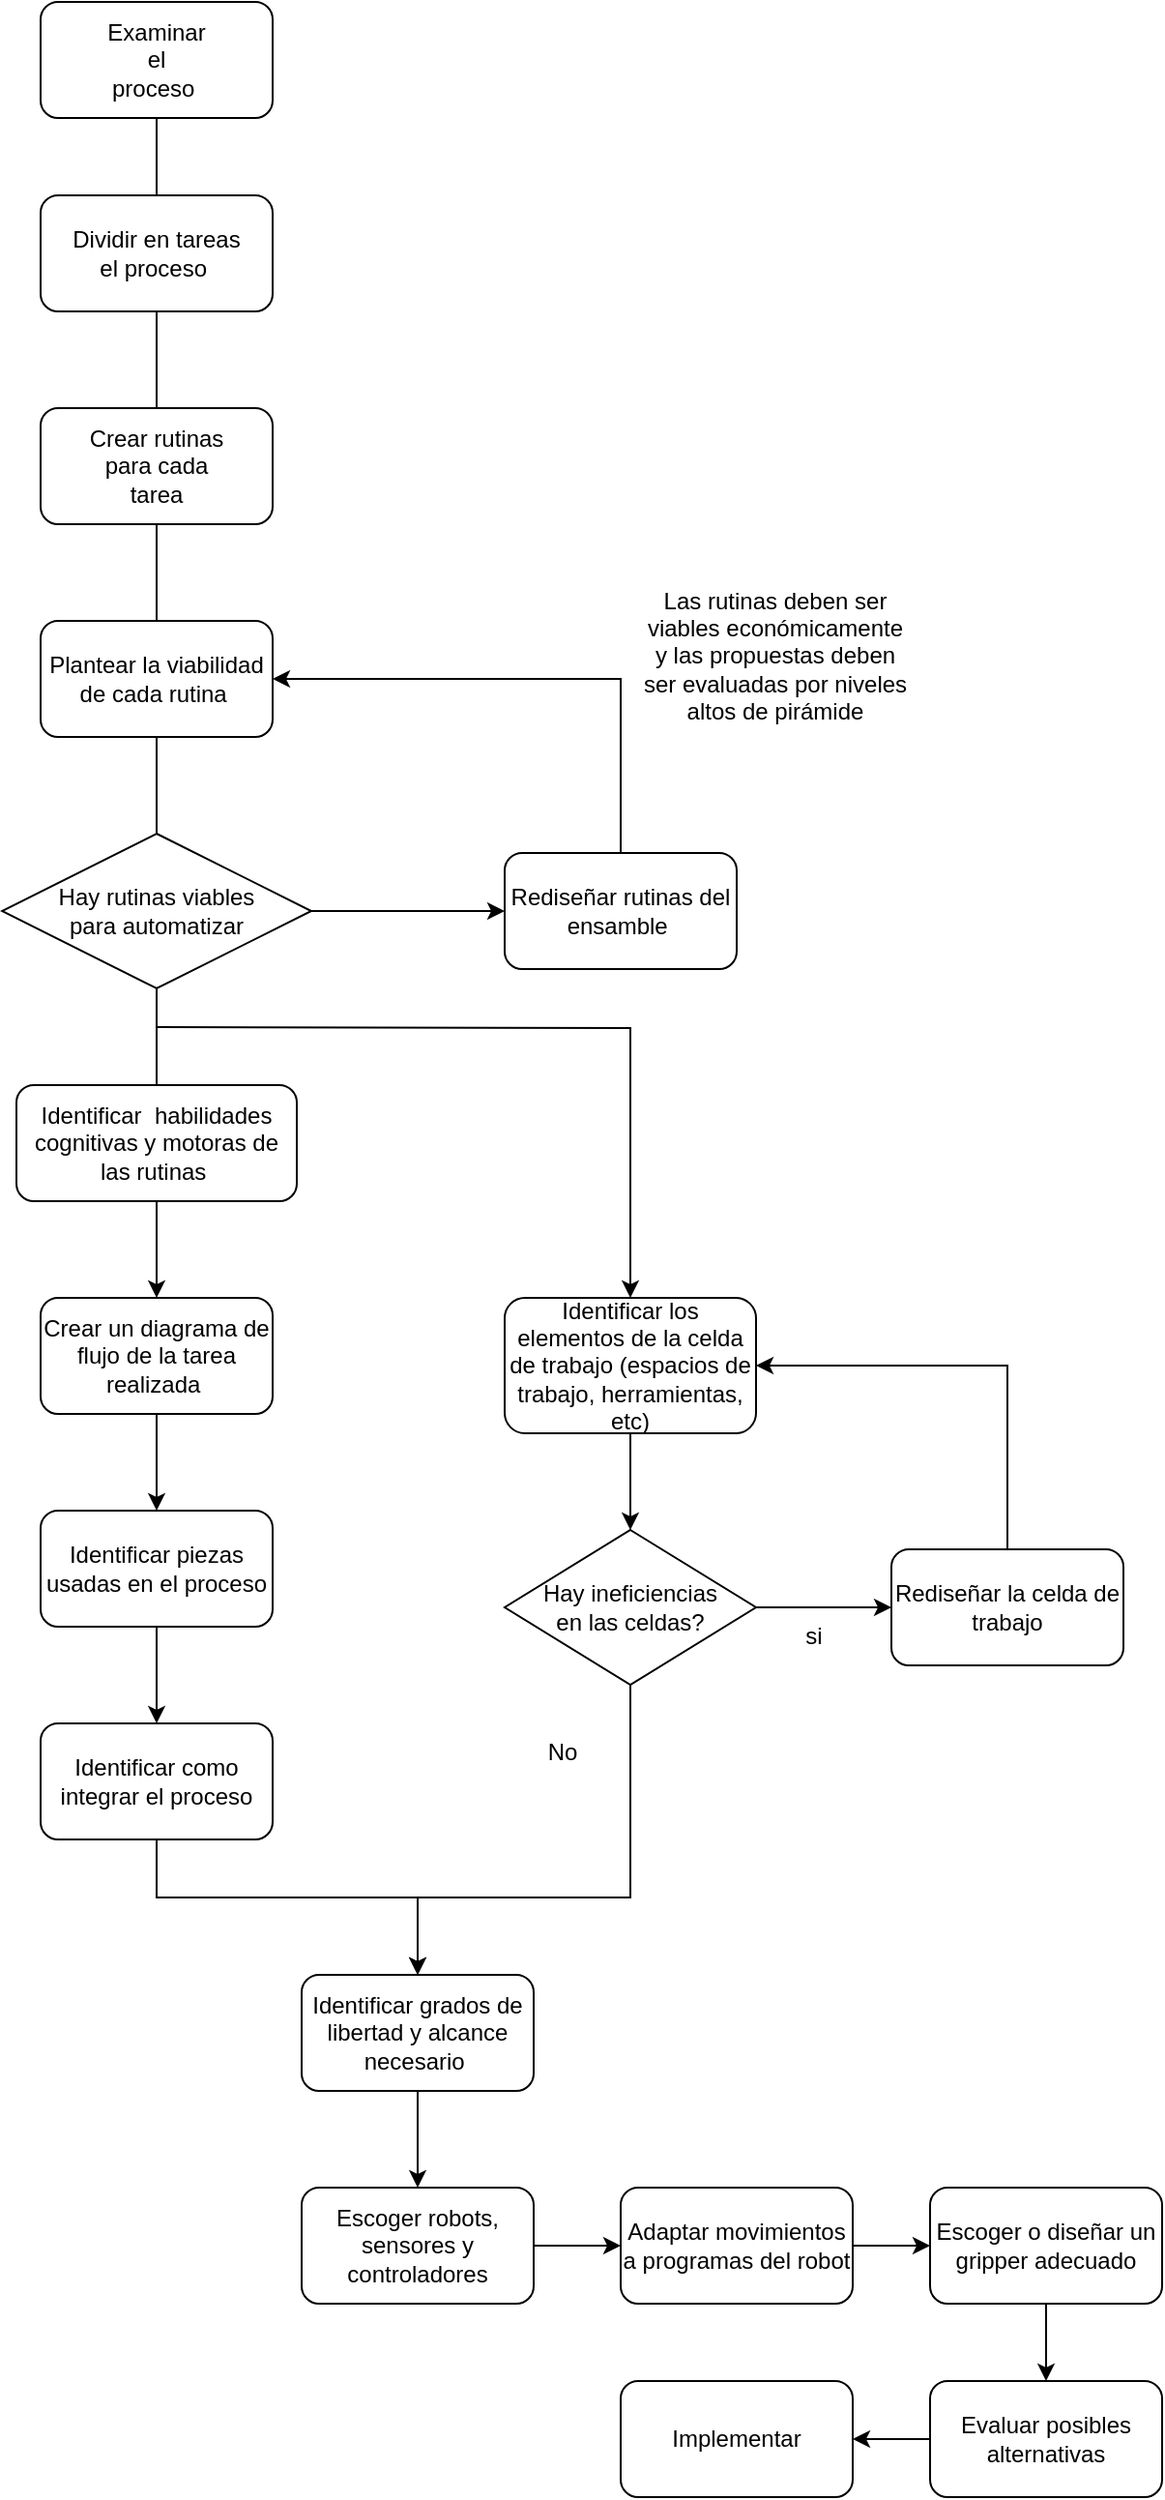 <mxfile version="26.0.11">
  <diagram name="Página-1" id="pbbyGfIUdUq83uEfK6JR">
    <mxGraphModel grid="1" page="1" gridSize="10" guides="1" tooltips="1" connect="1" arrows="1" fold="1" pageScale="1" pageWidth="3300" pageHeight="4681" math="0" shadow="0">
      <root>
        <mxCell id="0" />
        <mxCell id="1" parent="0" />
        <mxCell id="5PyOFVKAX4IqCxTro5Iq-21" value="" style="edgeStyle=orthogonalEdgeStyle;rounded=0;orthogonalLoop=1;jettySize=auto;html=1;" edge="1" parent="1" source="5PyOFVKAX4IqCxTro5Iq-1" target="5PyOFVKAX4IqCxTro5Iq-4">
          <mxGeometry relative="1" as="geometry" />
        </mxCell>
        <mxCell id="5PyOFVKAX4IqCxTro5Iq-1" value="" style="rounded=1;whiteSpace=wrap;html=1;" vertex="1" parent="1">
          <mxGeometry x="280" y="50" width="120" height="60" as="geometry" />
        </mxCell>
        <mxCell id="5PyOFVKAX4IqCxTro5Iq-2" value="Examinar el proceso&amp;nbsp;" style="text;html=1;align=center;verticalAlign=middle;whiteSpace=wrap;rounded=0;" vertex="1" parent="1">
          <mxGeometry x="310" y="65" width="60" height="30" as="geometry" />
        </mxCell>
        <mxCell id="5PyOFVKAX4IqCxTro5Iq-22" value="" style="edgeStyle=orthogonalEdgeStyle;rounded=0;orthogonalLoop=1;jettySize=auto;html=1;" edge="1" parent="1" source="5PyOFVKAX4IqCxTro5Iq-3" target="5PyOFVKAX4IqCxTro5Iq-6">
          <mxGeometry relative="1" as="geometry" />
        </mxCell>
        <mxCell id="5PyOFVKAX4IqCxTro5Iq-3" value="" style="rounded=1;whiteSpace=wrap;html=1;" vertex="1" parent="1">
          <mxGeometry x="280" y="150" width="120" height="60" as="geometry" />
        </mxCell>
        <mxCell id="5PyOFVKAX4IqCxTro5Iq-4" value="Dividir en tareas el proceso&amp;nbsp;" style="text;html=1;align=center;verticalAlign=middle;whiteSpace=wrap;rounded=0;" vertex="1" parent="1">
          <mxGeometry x="295" y="165" width="90" height="30" as="geometry" />
        </mxCell>
        <mxCell id="5PyOFVKAX4IqCxTro5Iq-23" value="" style="edgeStyle=orthogonalEdgeStyle;rounded=0;orthogonalLoop=1;jettySize=auto;html=1;" edge="1" parent="1" source="5PyOFVKAX4IqCxTro5Iq-5" target="5PyOFVKAX4IqCxTro5Iq-8">
          <mxGeometry relative="1" as="geometry" />
        </mxCell>
        <mxCell id="5PyOFVKAX4IqCxTro5Iq-5" value="" style="rounded=1;whiteSpace=wrap;html=1;" vertex="1" parent="1">
          <mxGeometry x="280" y="260" width="120" height="60" as="geometry" />
        </mxCell>
        <mxCell id="5PyOFVKAX4IqCxTro5Iq-6" value="Crear rutinas para cada tarea" style="text;html=1;align=center;verticalAlign=middle;whiteSpace=wrap;rounded=0;" vertex="1" parent="1">
          <mxGeometry x="300" y="275" width="80" height="30" as="geometry" />
        </mxCell>
        <mxCell id="5PyOFVKAX4IqCxTro5Iq-25" value="" style="edgeStyle=orthogonalEdgeStyle;rounded=0;orthogonalLoop=1;jettySize=auto;html=1;" edge="1" parent="1" source="5PyOFVKAX4IqCxTro5Iq-7" target="5PyOFVKAX4IqCxTro5Iq-10">
          <mxGeometry relative="1" as="geometry" />
        </mxCell>
        <mxCell id="5PyOFVKAX4IqCxTro5Iq-7" value="" style="rounded=1;whiteSpace=wrap;html=1;" vertex="1" parent="1">
          <mxGeometry x="280" y="370" width="120" height="60" as="geometry" />
        </mxCell>
        <mxCell id="5PyOFVKAX4IqCxTro5Iq-8" value="Plantear la viabilidad de cada rutina&amp;nbsp;" style="text;html=1;align=center;verticalAlign=middle;whiteSpace=wrap;rounded=0;" vertex="1" parent="1">
          <mxGeometry x="280" y="385" width="120" height="30" as="geometry" />
        </mxCell>
        <mxCell id="5PyOFVKAX4IqCxTro5Iq-26" value="" style="edgeStyle=orthogonalEdgeStyle;rounded=0;orthogonalLoop=1;jettySize=auto;html=1;" edge="1" parent="1" source="5PyOFVKAX4IqCxTro5Iq-9" target="5PyOFVKAX4IqCxTro5Iq-12">
          <mxGeometry relative="1" as="geometry" />
        </mxCell>
        <mxCell id="5PyOFVKAX4IqCxTro5Iq-28" style="edgeStyle=orthogonalEdgeStyle;rounded=0;orthogonalLoop=1;jettySize=auto;html=1;entryX=0;entryY=0.5;entryDx=0;entryDy=0;" edge="1" parent="1" source="5PyOFVKAX4IqCxTro5Iq-9" target="5PyOFVKAX4IqCxTro5Iq-19">
          <mxGeometry relative="1" as="geometry" />
        </mxCell>
        <mxCell id="5PyOFVKAX4IqCxTro5Iq-32" style="edgeStyle=orthogonalEdgeStyle;rounded=0;orthogonalLoop=1;jettySize=auto;html=1;entryX=0.5;entryY=0;entryDx=0;entryDy=0;" edge="1" parent="1" target="5PyOFVKAX4IqCxTro5Iq-31">
          <mxGeometry relative="1" as="geometry">
            <mxPoint x="340" y="580" as="sourcePoint" />
          </mxGeometry>
        </mxCell>
        <mxCell id="5PyOFVKAX4IqCxTro5Iq-9" value="" style="rhombus;whiteSpace=wrap;html=1;" vertex="1" parent="1">
          <mxGeometry x="260" y="480" width="160" height="80" as="geometry" />
        </mxCell>
        <mxCell id="5PyOFVKAX4IqCxTro5Iq-10" value="Hay rutinas viables para automatizar" style="text;html=1;align=center;verticalAlign=middle;whiteSpace=wrap;rounded=0;" vertex="1" parent="1">
          <mxGeometry x="280" y="505" width="120" height="30" as="geometry" />
        </mxCell>
        <mxCell id="5PyOFVKAX4IqCxTro5Iq-27" value="" style="edgeStyle=orthogonalEdgeStyle;rounded=0;orthogonalLoop=1;jettySize=auto;html=1;" edge="1" parent="1" source="5PyOFVKAX4IqCxTro5Iq-11" target="5PyOFVKAX4IqCxTro5Iq-16">
          <mxGeometry relative="1" as="geometry" />
        </mxCell>
        <mxCell id="5PyOFVKAX4IqCxTro5Iq-11" value="" style="rounded=1;whiteSpace=wrap;html=1;" vertex="1" parent="1">
          <mxGeometry x="267.5" y="610" width="145" height="60" as="geometry" />
        </mxCell>
        <mxCell id="5PyOFVKAX4IqCxTro5Iq-12" value="Identificar&amp;nbsp; habilidades cognitivas y motoras de las rutinas&amp;nbsp;" style="text;html=1;align=center;verticalAlign=middle;whiteSpace=wrap;rounded=0;" vertex="1" parent="1">
          <mxGeometry x="275" y="620" width="130" height="40" as="geometry" />
        </mxCell>
        <mxCell id="5PyOFVKAX4IqCxTro5Iq-35" style="edgeStyle=orthogonalEdgeStyle;rounded=0;orthogonalLoop=1;jettySize=auto;html=1;entryX=0.5;entryY=0;entryDx=0;entryDy=0;" edge="1" parent="1" source="5PyOFVKAX4IqCxTro5Iq-16" target="5PyOFVKAX4IqCxTro5Iq-34">
          <mxGeometry relative="1" as="geometry" />
        </mxCell>
        <mxCell id="5PyOFVKAX4IqCxTro5Iq-16" value="Crear un diagrama de flujo de la tarea realizada&amp;nbsp;" style="rounded=1;whiteSpace=wrap;html=1;" vertex="1" parent="1">
          <mxGeometry x="280" y="720" width="120" height="60" as="geometry" />
        </mxCell>
        <mxCell id="5PyOFVKAX4IqCxTro5Iq-30" style="edgeStyle=orthogonalEdgeStyle;rounded=0;orthogonalLoop=1;jettySize=auto;html=1;entryX=1;entryY=0.5;entryDx=0;entryDy=0;" edge="1" parent="1" source="5PyOFVKAX4IqCxTro5Iq-18" target="5PyOFVKAX4IqCxTro5Iq-8">
          <mxGeometry relative="1" as="geometry">
            <Array as="points">
              <mxPoint x="580" y="400" />
            </Array>
          </mxGeometry>
        </mxCell>
        <mxCell id="5PyOFVKAX4IqCxTro5Iq-18" value="" style="rounded=1;whiteSpace=wrap;html=1;" vertex="1" parent="1">
          <mxGeometry x="520" y="490" width="120" height="60" as="geometry" />
        </mxCell>
        <mxCell id="5PyOFVKAX4IqCxTro5Iq-19" value="Rediseñar rutinas del ensamble&amp;nbsp;" style="text;html=1;align=center;verticalAlign=middle;whiteSpace=wrap;rounded=0;" vertex="1" parent="1">
          <mxGeometry x="520" y="505" width="120" height="30" as="geometry" />
        </mxCell>
        <mxCell id="5PyOFVKAX4IqCxTro5Iq-40" style="edgeStyle=orthogonalEdgeStyle;rounded=0;orthogonalLoop=1;jettySize=auto;html=1;entryX=0.5;entryY=0;entryDx=0;entryDy=0;" edge="1" parent="1" source="5PyOFVKAX4IqCxTro5Iq-31" target="5PyOFVKAX4IqCxTro5Iq-38">
          <mxGeometry relative="1" as="geometry" />
        </mxCell>
        <mxCell id="5PyOFVKAX4IqCxTro5Iq-31" value="Identificar los elementos de la celda de trabajo (espacios de trabajo, herramientas, etc)" style="rounded=1;whiteSpace=wrap;html=1;" vertex="1" parent="1">
          <mxGeometry x="520" y="720" width="130" height="70" as="geometry" />
        </mxCell>
        <mxCell id="5PyOFVKAX4IqCxTro5Iq-33" value="Las rutinas deben ser viables económicamente y las propuestas deben ser evaluadas por niveles altos de pirámide" style="text;html=1;align=center;verticalAlign=middle;whiteSpace=wrap;rounded=0;" vertex="1" parent="1">
          <mxGeometry x="590" y="350" width="140" height="75" as="geometry" />
        </mxCell>
        <mxCell id="5PyOFVKAX4IqCxTro5Iq-37" value="" style="edgeStyle=orthogonalEdgeStyle;rounded=0;orthogonalLoop=1;jettySize=auto;html=1;" edge="1" parent="1" source="5PyOFVKAX4IqCxTro5Iq-34" target="5PyOFVKAX4IqCxTro5Iq-36">
          <mxGeometry relative="1" as="geometry" />
        </mxCell>
        <mxCell id="5PyOFVKAX4IqCxTro5Iq-34" value="Identificar piezas usadas en el proceso" style="rounded=1;whiteSpace=wrap;html=1;" vertex="1" parent="1">
          <mxGeometry x="280" y="830" width="120" height="60" as="geometry" />
        </mxCell>
        <mxCell id="5PyOFVKAX4IqCxTro5Iq-48" style="edgeStyle=orthogonalEdgeStyle;rounded=0;orthogonalLoop=1;jettySize=auto;html=1;entryX=0.5;entryY=0;entryDx=0;entryDy=0;" edge="1" parent="1" source="5PyOFVKAX4IqCxTro5Iq-36" target="5PyOFVKAX4IqCxTro5Iq-47">
          <mxGeometry relative="1" as="geometry">
            <Array as="points">
              <mxPoint x="340" y="1030" />
              <mxPoint x="475" y="1030" />
            </Array>
          </mxGeometry>
        </mxCell>
        <mxCell id="5PyOFVKAX4IqCxTro5Iq-36" value="Identificar como integrar el proceso" style="rounded=1;whiteSpace=wrap;html=1;" vertex="1" parent="1">
          <mxGeometry x="280" y="940" width="120" height="60" as="geometry" />
        </mxCell>
        <mxCell id="5PyOFVKAX4IqCxTro5Iq-43" value="" style="edgeStyle=orthogonalEdgeStyle;rounded=0;orthogonalLoop=1;jettySize=auto;html=1;" edge="1" parent="1" source="5PyOFVKAX4IqCxTro5Iq-38" target="5PyOFVKAX4IqCxTro5Iq-41">
          <mxGeometry relative="1" as="geometry" />
        </mxCell>
        <mxCell id="5PyOFVKAX4IqCxTro5Iq-49" style="edgeStyle=orthogonalEdgeStyle;rounded=0;orthogonalLoop=1;jettySize=auto;html=1;entryX=0.5;entryY=0;entryDx=0;entryDy=0;" edge="1" parent="1" source="5PyOFVKAX4IqCxTro5Iq-38" target="5PyOFVKAX4IqCxTro5Iq-47">
          <mxGeometry relative="1" as="geometry">
            <Array as="points">
              <mxPoint x="585" y="1030" />
              <mxPoint x="475" y="1030" />
            </Array>
          </mxGeometry>
        </mxCell>
        <mxCell id="5PyOFVKAX4IqCxTro5Iq-38" value="" style="rhombus;whiteSpace=wrap;html=1;" vertex="1" parent="1">
          <mxGeometry x="520" y="840" width="130" height="80" as="geometry" />
        </mxCell>
        <mxCell id="5PyOFVKAX4IqCxTro5Iq-39" value="Hay ineficiencias en las celdas?" style="text;html=1;align=center;verticalAlign=middle;whiteSpace=wrap;rounded=0;" vertex="1" parent="1">
          <mxGeometry x="535" y="865" width="100" height="30" as="geometry" />
        </mxCell>
        <mxCell id="5PyOFVKAX4IqCxTro5Iq-45" style="edgeStyle=orthogonalEdgeStyle;rounded=0;orthogonalLoop=1;jettySize=auto;html=1;entryX=1;entryY=0.5;entryDx=0;entryDy=0;" edge="1" parent="1" source="5PyOFVKAX4IqCxTro5Iq-41" target="5PyOFVKAX4IqCxTro5Iq-31">
          <mxGeometry relative="1" as="geometry">
            <Array as="points">
              <mxPoint x="780" y="755" />
            </Array>
          </mxGeometry>
        </mxCell>
        <mxCell id="5PyOFVKAX4IqCxTro5Iq-41" value="Rediseñar la celda de trabajo" style="rounded=1;whiteSpace=wrap;html=1;" vertex="1" parent="1">
          <mxGeometry x="720" y="850" width="120" height="60" as="geometry" />
        </mxCell>
        <mxCell id="5PyOFVKAX4IqCxTro5Iq-44" value="si" style="text;html=1;align=center;verticalAlign=middle;whiteSpace=wrap;rounded=0;" vertex="1" parent="1">
          <mxGeometry x="650" y="880" width="60" height="30" as="geometry" />
        </mxCell>
        <mxCell id="5PyOFVKAX4IqCxTro5Iq-46" value="No" style="text;html=1;align=center;verticalAlign=middle;whiteSpace=wrap;rounded=0;" vertex="1" parent="1">
          <mxGeometry x="520" y="940" width="60" height="30" as="geometry" />
        </mxCell>
        <mxCell id="5PyOFVKAX4IqCxTro5Iq-51" value="" style="edgeStyle=orthogonalEdgeStyle;rounded=0;orthogonalLoop=1;jettySize=auto;html=1;" edge="1" parent="1" source="5PyOFVKAX4IqCxTro5Iq-47" target="5PyOFVKAX4IqCxTro5Iq-50">
          <mxGeometry relative="1" as="geometry" />
        </mxCell>
        <mxCell id="5PyOFVKAX4IqCxTro5Iq-47" value="Identificar grados de libertad y alcance necesario&amp;nbsp;" style="rounded=1;whiteSpace=wrap;html=1;" vertex="1" parent="1">
          <mxGeometry x="415" y="1070" width="120" height="60" as="geometry" />
        </mxCell>
        <mxCell id="5PyOFVKAX4IqCxTro5Iq-53" value="" style="edgeStyle=orthogonalEdgeStyle;rounded=0;orthogonalLoop=1;jettySize=auto;html=1;" edge="1" parent="1" source="5PyOFVKAX4IqCxTro5Iq-50" target="5PyOFVKAX4IqCxTro5Iq-52">
          <mxGeometry relative="1" as="geometry" />
        </mxCell>
        <mxCell id="5PyOFVKAX4IqCxTro5Iq-50" value="Escoger robots, sensores y controladores" style="rounded=1;whiteSpace=wrap;html=1;" vertex="1" parent="1">
          <mxGeometry x="415" y="1180" width="120" height="60" as="geometry" />
        </mxCell>
        <mxCell id="5PyOFVKAX4IqCxTro5Iq-55" value="" style="edgeStyle=orthogonalEdgeStyle;rounded=0;orthogonalLoop=1;jettySize=auto;html=1;" edge="1" parent="1" source="5PyOFVKAX4IqCxTro5Iq-52" target="5PyOFVKAX4IqCxTro5Iq-54">
          <mxGeometry relative="1" as="geometry" />
        </mxCell>
        <mxCell id="5PyOFVKAX4IqCxTro5Iq-52" value="Adaptar movimientos a programas del robot" style="rounded=1;whiteSpace=wrap;html=1;" vertex="1" parent="1">
          <mxGeometry x="580" y="1180" width="120" height="60" as="geometry" />
        </mxCell>
        <mxCell id="5PyOFVKAX4IqCxTro5Iq-57" value="" style="edgeStyle=orthogonalEdgeStyle;rounded=0;orthogonalLoop=1;jettySize=auto;html=1;" edge="1" parent="1" source="5PyOFVKAX4IqCxTro5Iq-54" target="5PyOFVKAX4IqCxTro5Iq-56">
          <mxGeometry relative="1" as="geometry" />
        </mxCell>
        <mxCell id="5PyOFVKAX4IqCxTro5Iq-54" value="Escoger o diseñar un gripper adecuado" style="rounded=1;whiteSpace=wrap;html=1;" vertex="1" parent="1">
          <mxGeometry x="740" y="1180" width="120" height="60" as="geometry" />
        </mxCell>
        <mxCell id="5PyOFVKAX4IqCxTro5Iq-59" value="" style="edgeStyle=orthogonalEdgeStyle;rounded=0;orthogonalLoop=1;jettySize=auto;html=1;" edge="1" parent="1" source="5PyOFVKAX4IqCxTro5Iq-56" target="5PyOFVKAX4IqCxTro5Iq-58">
          <mxGeometry relative="1" as="geometry" />
        </mxCell>
        <mxCell id="5PyOFVKAX4IqCxTro5Iq-56" value="Evaluar posibles alternativas" style="rounded=1;whiteSpace=wrap;html=1;" vertex="1" parent="1">
          <mxGeometry x="740" y="1280" width="120" height="60" as="geometry" />
        </mxCell>
        <mxCell id="5PyOFVKAX4IqCxTro5Iq-58" value="Implementar" style="rounded=1;whiteSpace=wrap;html=1;" vertex="1" parent="1">
          <mxGeometry x="580" y="1280" width="120" height="60" as="geometry" />
        </mxCell>
      </root>
    </mxGraphModel>
  </diagram>
</mxfile>
